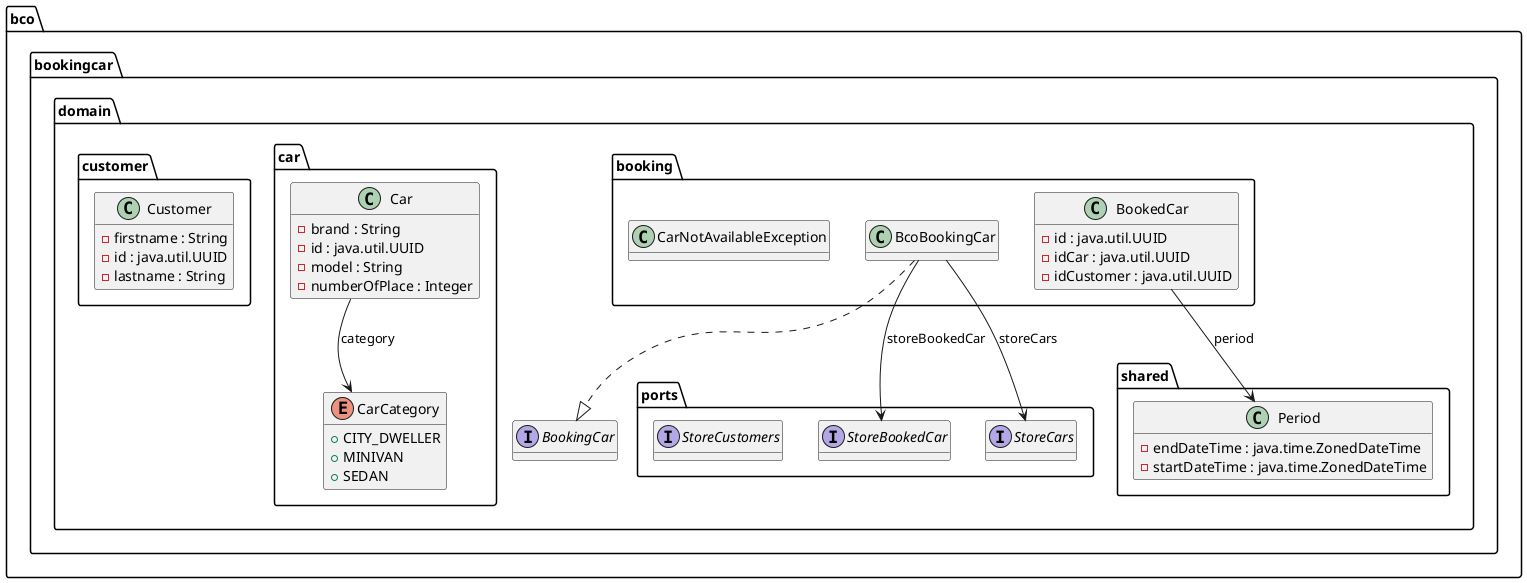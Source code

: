 @startuml

interface bco.bookingcar.domain.BookingCar {
	{method}  {abstract} +book ( paramCar1 : bco.bookingcar.domain.car.Car , paramPeriod2 : bco.bookingcar.domain.shared.Period , paramCustomer3 : bco.bookingcar.domain.customer.Customer ) : bco.bookingcar.domain.booking.BookedCar
	{method}  {abstract} +carIsBookedOn ( paramCar1 : bco.bookingcar.domain.car.Car , paramPeriod2 : bco.bookingcar.domain.shared.Period ) : Boolean
}


class bco.bookingcar.domain.booking.BcoBookingCar {
	{method} +book ( paramCar1 : bco.bookingcar.domain.car.Car , paramPeriod2 : bco.bookingcar.domain.shared.Period , paramCustomer3 : bco.bookingcar.domain.customer.Customer ) : bco.bookingcar.domain.booking.BookedCar
	{method} +carIsBookedOn ( paramCar1 : bco.bookingcar.domain.car.Car , paramPeriod2 : bco.bookingcar.domain.shared.Period ) : Boolean
}


class bco.bookingcar.domain.booking.BookedCar {
	{field} -id : java.util.UUID
	{field} -idCar : java.util.UUID
	{field} -idCustomer : java.util.UUID
	{method}  {static} +builder () : bco.bookingcar.domain.booking.BookedCar$BookedCarBuilder
	{method} #canEqual ( paramObject1 : Object ) : boolean
	{method} +equals ( paramObject1 : Object ) : boolean
	{method} +hashCode () : int
	{method} +toString () : String
	{method} +withId ( paramUUID1 : java.util.UUID ) : bco.bookingcar.domain.booking.BookedCar
	{method} +withIdCar ( paramUUID1 : java.util.UUID ) : bco.bookingcar.domain.booking.BookedCar
	{method} +withIdCustomer ( paramUUID1 : java.util.UUID ) : bco.bookingcar.domain.booking.BookedCar
	{method} +withPeriod ( paramPeriod1 : bco.bookingcar.domain.shared.Period ) : bco.bookingcar.domain.booking.BookedCar
}


class bco.bookingcar.domain.booking.CarNotAvailableException {
}


class bco.bookingcar.domain.car.Car {
	{field} -brand : String
	{field} -id : java.util.UUID
	{field} -model : String
	{field} -numberOfPlace : Integer
	{method}  {static} +builder () : bco.bookingcar.domain.car.Car$CarBuilder
	{method} #canEqual ( paramObject1 : Object ) : boolean
	{method} +equals ( paramObject1 : Object ) : boolean
	{method} +hashCode () : int
	{method} +toString () : String
	{method} +withBrand ( paramString1 : String ) : bco.bookingcar.domain.car.Car
	{method} +withCategory ( paramCarCategory1 : bco.bookingcar.domain.car.CarCategory ) : bco.bookingcar.domain.car.Car
	{method} +withId ( paramUUID1 : java.util.UUID ) : bco.bookingcar.domain.car.Car
	{method} +withModel ( paramString1 : String ) : bco.bookingcar.domain.car.Car
	{method} +withNumberOfPlace ( paramInteger1 : Integer ) : bco.bookingcar.domain.car.Car
}


enum bco.bookingcar.domain.car.CarCategory {
	{field} +CITY_DWELLER
	{field} +MINIVAN
	{field} +SEDAN
}


class bco.bookingcar.domain.customer.Customer {
	{field} -firstname : String
	{field} -id : java.util.UUID
	{field} -lastname : String
	{method}  {static} +builder () : bco.bookingcar.domain.customer.Customer$CustomerBuilder
	{method} #canEqual ( paramObject1 : Object ) : boolean
	{method} +equals ( paramObject1 : Object ) : boolean
	{method} +hashCode () : int
	{method} +toString () : String
	{method} +withFirstname ( paramString1 : String ) : bco.bookingcar.domain.customer.Customer
	{method} +withId ( paramUUID1 : java.util.UUID ) : bco.bookingcar.domain.customer.Customer
	{method} +withLastname ( paramString1 : String ) : bco.bookingcar.domain.customer.Customer
}


interface bco.bookingcar.domain.ports.StoreBookedCar {
	{method}  {abstract} +add ( paramBookedCar1 : bco.bookingcar.domain.booking.BookedCar ) : bco.bookingcar.domain.booking.BookedCar
	{method}  {abstract} +getAll ( paramPeriod1 : bco.bookingcar.domain.shared.Period ) : java.util.List
	{method}  {abstract} +getBookedCarByCarAndPeriod ( paramCar1 : bco.bookingcar.domain.car.Car , paramPeriod2 : bco.bookingcar.domain.shared.Period ) : java.util.List
}


interface bco.bookingcar.domain.ports.StoreCars {
	{method}  {abstract} +add ( paramCar1 : bco.bookingcar.domain.car.Car ) : bco.bookingcar.domain.car.Car
	{method}  {abstract} +addAll ( paramList1 : java.util.List ) : java.util.List
	{method}  {abstract} +getAll () : java.util.List
	{method}  {abstract} +getById ( paramUUID1 : java.util.UUID ) : java.util.Optional
	{method}  {abstract} +saveAll ( paramList1 : java.util.List ) : void
}


interface bco.bookingcar.domain.ports.StoreCustomers {
	{method}  {abstract} +add ( paramCustomer1 : bco.bookingcar.domain.customer.Customer ) : bco.bookingcar.domain.customer.Customer
	{method}  {abstract} +getById ( paramUUID1 : java.util.UUID ) : java.util.Optional
}


class bco.bookingcar.domain.shared.Period {
	{field} -endDateTime : java.time.ZonedDateTime
	{field} -startDateTime : java.time.ZonedDateTime
	{method}  {static} +builder () : bco.bookingcar.domain.shared.Period$PeriodBuilder
	{method} #canEqual ( paramObject1 : Object ) : boolean
	{method} +equals ( paramObject1 : Object ) : boolean
	{method} +hasIntersectionWith ( paramPeriod1 : bco.bookingcar.domain.shared.Period ) : boolean
	{method} +hashCode () : int
	{method} +toString () : String
	{method} +withEndDateTime ( paramZonedDateTime1 : java.time.ZonedDateTime ) : bco.bookingcar.domain.shared.Period
	{method} +withStartDateTime ( paramZonedDateTime1 : java.time.ZonedDateTime ) : bco.bookingcar.domain.shared.Period
}




bco.bookingcar.domain.booking.BcoBookingCar -->  bco.bookingcar.domain.ports.StoreBookedCar : storeBookedCar
bco.bookingcar.domain.booking.BcoBookingCar -->  bco.bookingcar.domain.ports.StoreCars : storeCars
bco.bookingcar.domain.booking.BcoBookingCar ..|>  bco.bookingcar.domain.BookingCar
bco.bookingcar.domain.booking.BookedCar -->  bco.bookingcar.domain.shared.Period : period
bco.bookingcar.domain.car.Car -->  bco.bookingcar.domain.car.CarCategory : category

hide methods

@enduml